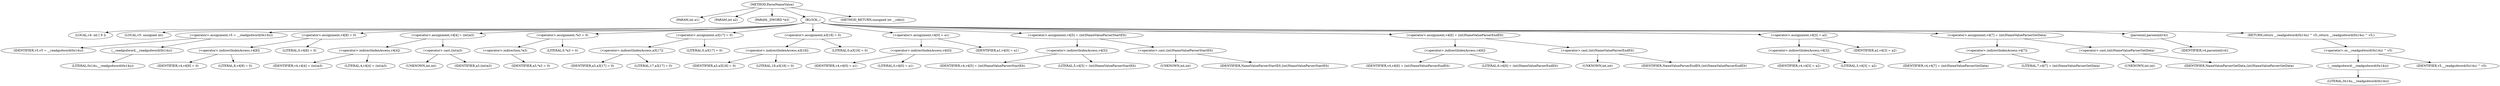 digraph ParseNameValue {  
"1000103" [label = "(METHOD,ParseNameValue)" ]
"1000104" [label = "(PARAM,int a1)" ]
"1000105" [label = "(PARAM,int a2)" ]
"1000106" [label = "(PARAM,_DWORD *a3)" ]
"1000107" [label = "(BLOCK,,)" ]
"1000108" [label = "(LOCAL,v4: int [ 9 ])" ]
"1000109" [label = "(LOCAL,v5: unsigned int)" ]
"1000110" [label = "(<operator>.assignment,v5 = __readgsdword(0x14u))" ]
"1000111" [label = "(IDENTIFIER,v5,v5 = __readgsdword(0x14u))" ]
"1000112" [label = "(__readgsdword,__readgsdword(0x14u))" ]
"1000113" [label = "(LITERAL,0x14u,__readgsdword(0x14u))" ]
"1000114" [label = "(<operator>.assignment,v4[8] = 0)" ]
"1000115" [label = "(<operator>.indirectIndexAccess,v4[8])" ]
"1000116" [label = "(IDENTIFIER,v4,v4[8] = 0)" ]
"1000117" [label = "(LITERAL,8,v4[8] = 0)" ]
"1000118" [label = "(LITERAL,0,v4[8] = 0)" ]
"1000119" [label = "(<operator>.assignment,v4[4] = (int)a3)" ]
"1000120" [label = "(<operator>.indirectIndexAccess,v4[4])" ]
"1000121" [label = "(IDENTIFIER,v4,v4[4] = (int)a3)" ]
"1000122" [label = "(LITERAL,4,v4[4] = (int)a3)" ]
"1000123" [label = "(<operator>.cast,(int)a3)" ]
"1000124" [label = "(UNKNOWN,int,int)" ]
"1000125" [label = "(IDENTIFIER,a3,(int)a3)" ]
"1000126" [label = "(<operator>.assignment,*a3 = 0)" ]
"1000127" [label = "(<operator>.indirection,*a3)" ]
"1000128" [label = "(IDENTIFIER,a3,*a3 = 0)" ]
"1000129" [label = "(LITERAL,0,*a3 = 0)" ]
"1000130" [label = "(<operator>.assignment,a3[17] = 0)" ]
"1000131" [label = "(<operator>.indirectIndexAccess,a3[17])" ]
"1000132" [label = "(IDENTIFIER,a3,a3[17] = 0)" ]
"1000133" [label = "(LITERAL,17,a3[17] = 0)" ]
"1000134" [label = "(LITERAL,0,a3[17] = 0)" ]
"1000135" [label = "(<operator>.assignment,a3[18] = 0)" ]
"1000136" [label = "(<operator>.indirectIndexAccess,a3[18])" ]
"1000137" [label = "(IDENTIFIER,a3,a3[18] = 0)" ]
"1000138" [label = "(LITERAL,18,a3[18] = 0)" ]
"1000139" [label = "(LITERAL,0,a3[18] = 0)" ]
"1000140" [label = "(<operator>.assignment,v4[0] = a1)" ]
"1000141" [label = "(<operator>.indirectIndexAccess,v4[0])" ]
"1000142" [label = "(IDENTIFIER,v4,v4[0] = a1)" ]
"1000143" [label = "(LITERAL,0,v4[0] = a1)" ]
"1000144" [label = "(IDENTIFIER,a1,v4[0] = a1)" ]
"1000145" [label = "(<operator>.assignment,v4[5] = (int)NameValueParserStartElt)" ]
"1000146" [label = "(<operator>.indirectIndexAccess,v4[5])" ]
"1000147" [label = "(IDENTIFIER,v4,v4[5] = (int)NameValueParserStartElt)" ]
"1000148" [label = "(LITERAL,5,v4[5] = (int)NameValueParserStartElt)" ]
"1000149" [label = "(<operator>.cast,(int)NameValueParserStartElt)" ]
"1000150" [label = "(UNKNOWN,int,int)" ]
"1000151" [label = "(IDENTIFIER,NameValueParserStartElt,(int)NameValueParserStartElt)" ]
"1000152" [label = "(<operator>.assignment,v4[6] = (int)NameValueParserEndElt)" ]
"1000153" [label = "(<operator>.indirectIndexAccess,v4[6])" ]
"1000154" [label = "(IDENTIFIER,v4,v4[6] = (int)NameValueParserEndElt)" ]
"1000155" [label = "(LITERAL,6,v4[6] = (int)NameValueParserEndElt)" ]
"1000156" [label = "(<operator>.cast,(int)NameValueParserEndElt)" ]
"1000157" [label = "(UNKNOWN,int,int)" ]
"1000158" [label = "(IDENTIFIER,NameValueParserEndElt,(int)NameValueParserEndElt)" ]
"1000159" [label = "(<operator>.assignment,v4[3] = a2)" ]
"1000160" [label = "(<operator>.indirectIndexAccess,v4[3])" ]
"1000161" [label = "(IDENTIFIER,v4,v4[3] = a2)" ]
"1000162" [label = "(LITERAL,3,v4[3] = a2)" ]
"1000163" [label = "(IDENTIFIER,a2,v4[3] = a2)" ]
"1000164" [label = "(<operator>.assignment,v4[7] = (int)NameValueParserGetData)" ]
"1000165" [label = "(<operator>.indirectIndexAccess,v4[7])" ]
"1000166" [label = "(IDENTIFIER,v4,v4[7] = (int)NameValueParserGetData)" ]
"1000167" [label = "(LITERAL,7,v4[7] = (int)NameValueParserGetData)" ]
"1000168" [label = "(<operator>.cast,(int)NameValueParserGetData)" ]
"1000169" [label = "(UNKNOWN,int,int)" ]
"1000170" [label = "(IDENTIFIER,NameValueParserGetData,(int)NameValueParserGetData)" ]
"1000171" [label = "(parsexml,parsexml(v4))" ]
"1000172" [label = "(IDENTIFIER,v4,parsexml(v4))" ]
"1000173" [label = "(RETURN,return __readgsdword(0x14u) ^ v5;,return __readgsdword(0x14u) ^ v5;)" ]
"1000174" [label = "(<operator>.or,__readgsdword(0x14u) ^ v5)" ]
"1000175" [label = "(__readgsdword,__readgsdword(0x14u))" ]
"1000176" [label = "(LITERAL,0x14u,__readgsdword(0x14u))" ]
"1000177" [label = "(IDENTIFIER,v5,__readgsdword(0x14u) ^ v5)" ]
"1000178" [label = "(METHOD_RETURN,unsigned int __cdecl)" ]
  "1000103" -> "1000104" 
  "1000103" -> "1000105" 
  "1000103" -> "1000106" 
  "1000103" -> "1000107" 
  "1000103" -> "1000178" 
  "1000107" -> "1000108" 
  "1000107" -> "1000109" 
  "1000107" -> "1000110" 
  "1000107" -> "1000114" 
  "1000107" -> "1000119" 
  "1000107" -> "1000126" 
  "1000107" -> "1000130" 
  "1000107" -> "1000135" 
  "1000107" -> "1000140" 
  "1000107" -> "1000145" 
  "1000107" -> "1000152" 
  "1000107" -> "1000159" 
  "1000107" -> "1000164" 
  "1000107" -> "1000171" 
  "1000107" -> "1000173" 
  "1000110" -> "1000111" 
  "1000110" -> "1000112" 
  "1000112" -> "1000113" 
  "1000114" -> "1000115" 
  "1000114" -> "1000118" 
  "1000115" -> "1000116" 
  "1000115" -> "1000117" 
  "1000119" -> "1000120" 
  "1000119" -> "1000123" 
  "1000120" -> "1000121" 
  "1000120" -> "1000122" 
  "1000123" -> "1000124" 
  "1000123" -> "1000125" 
  "1000126" -> "1000127" 
  "1000126" -> "1000129" 
  "1000127" -> "1000128" 
  "1000130" -> "1000131" 
  "1000130" -> "1000134" 
  "1000131" -> "1000132" 
  "1000131" -> "1000133" 
  "1000135" -> "1000136" 
  "1000135" -> "1000139" 
  "1000136" -> "1000137" 
  "1000136" -> "1000138" 
  "1000140" -> "1000141" 
  "1000140" -> "1000144" 
  "1000141" -> "1000142" 
  "1000141" -> "1000143" 
  "1000145" -> "1000146" 
  "1000145" -> "1000149" 
  "1000146" -> "1000147" 
  "1000146" -> "1000148" 
  "1000149" -> "1000150" 
  "1000149" -> "1000151" 
  "1000152" -> "1000153" 
  "1000152" -> "1000156" 
  "1000153" -> "1000154" 
  "1000153" -> "1000155" 
  "1000156" -> "1000157" 
  "1000156" -> "1000158" 
  "1000159" -> "1000160" 
  "1000159" -> "1000163" 
  "1000160" -> "1000161" 
  "1000160" -> "1000162" 
  "1000164" -> "1000165" 
  "1000164" -> "1000168" 
  "1000165" -> "1000166" 
  "1000165" -> "1000167" 
  "1000168" -> "1000169" 
  "1000168" -> "1000170" 
  "1000171" -> "1000172" 
  "1000173" -> "1000174" 
  "1000174" -> "1000175" 
  "1000174" -> "1000177" 
  "1000175" -> "1000176" 
}
